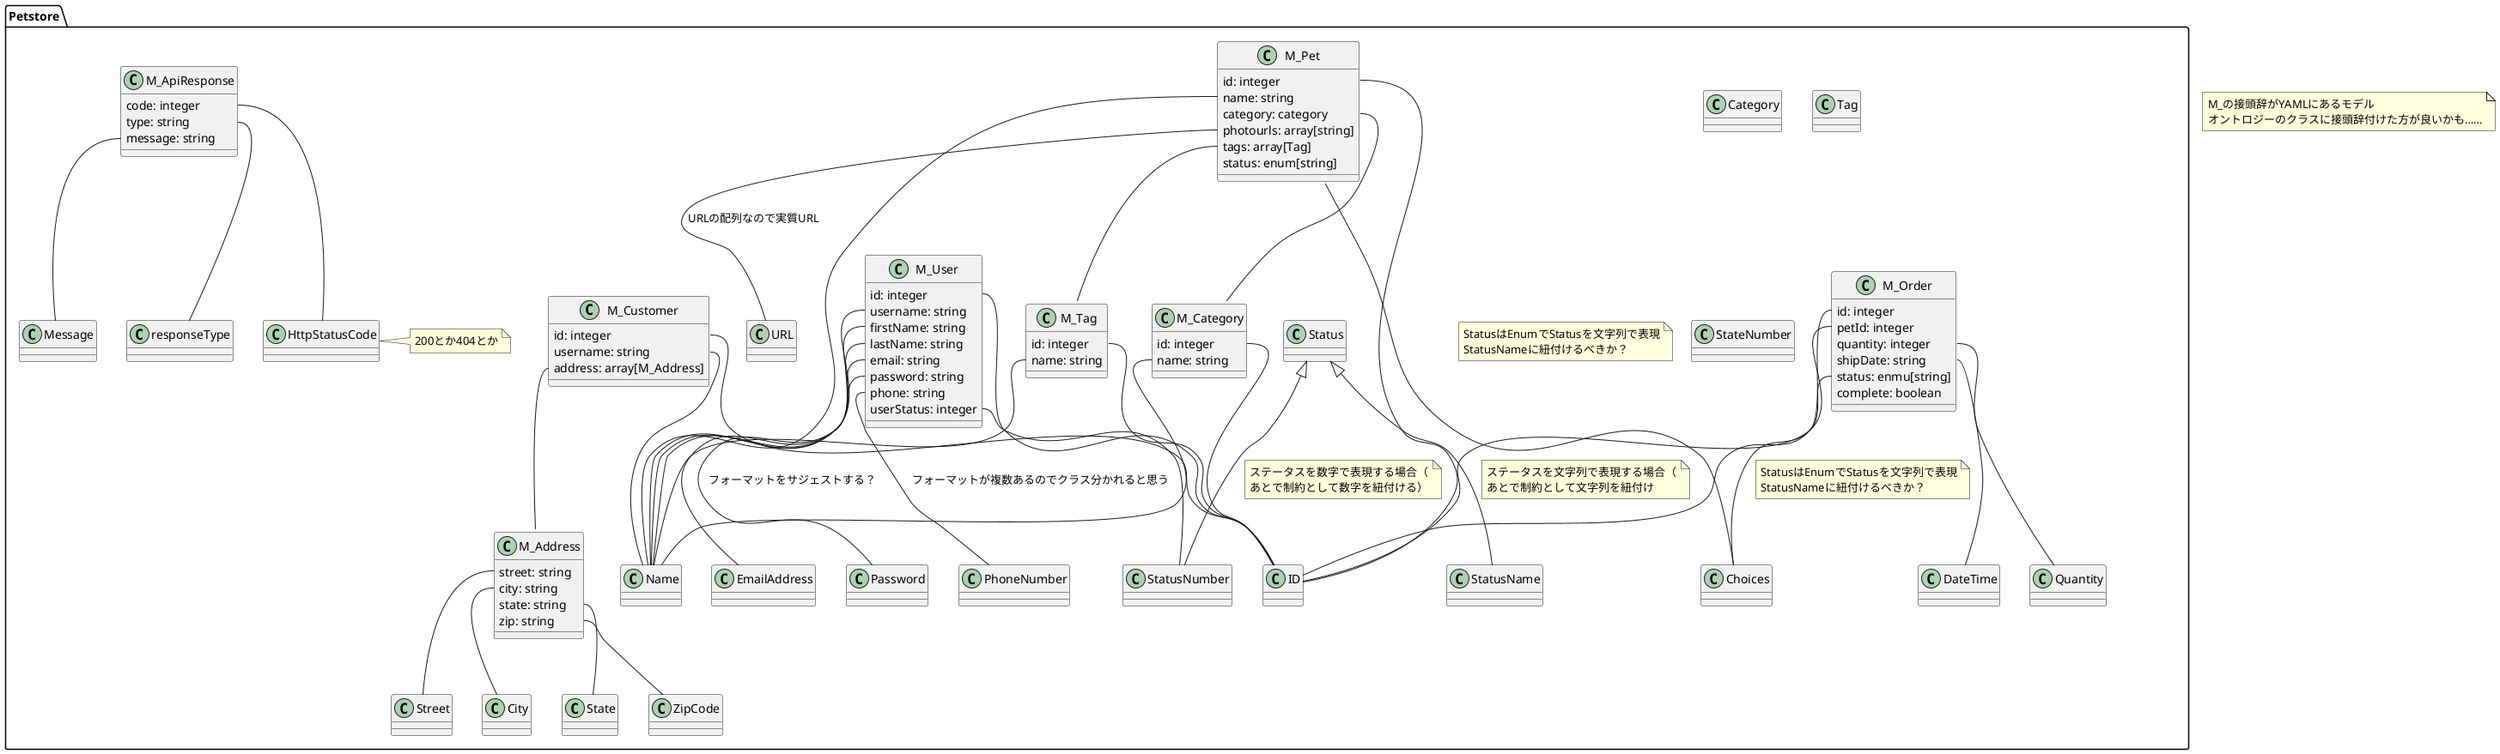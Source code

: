 @startuml Petstore API

note as N1
M_の接頭辞がYAMLにあるモデル
オントロジーのクラスに接頭辞付けた方が良いかも……
end note
namespace Petstore {

    class ID{}
    class Name{}
    class Category{}
    class URL{}
    class Tag{}
    class Status{}
    class StatusName{}

    Status <|-- StatusName
    note right on link
    ステータスを文字列で表現する場合（
    あとで制約として文字列を紐付け
    end note

    Class StatusNumber{}

    Status <|-- StatusNumber
    note right on link
    ステータスを数字で表現する場合（
    あとで制約として数字を紐付ける）
    end note

    class EmailAddress{}
    class Password{}
    class PhoneNumber{}
    class StateNumber{}
    class Quantity{}
    class Choices{}
    class DateTime{}
    class Street{}
    class City{}
    class State{}
    class ZipCode{}
    class HttpStatusCode{}
    note right of HttpStatusCode
    200とか404とか
    end note
    class responseType{}
    class Message{}


    class M_Pet{
        id: integer
        name: string
        category: category
        photourls: array[string]
        tags: array[Tag]
        status: enum[string]
    }

    M_Pet::id -- ID
    M_Pet::name -- Name
    M_Pet::category -- M_Category
    M_Pet::photourls -- URL: "URLの配列なので実質URL"
    M_Pet::tags -- M_Tag
    M_Pet::Status -- Choices
    note right on link
    StatusはEnumでStatusを文字列で表現
    StatusNameに紐付けるべきか？
    end note

    class M_Category{
        id: integer
        name: string
    }

    M_Category::id -- ID
    M_Category::name -- Name

    class M_Tag{
        id: integer
        name: string
    }

    M_Tag::id -- ID
    M_Tag::name -- Name

    class M_User{
        id: integer
        username: string
        firstName: string
        lastName: string
        email: string
        password: string
        phone: string
        userStatus: integer
    }

    M_User::id -- ID
    M_User::username -- Name
    M_User::firstName -- Name
    M_User::lastName --Name
    M_User::email -- EmailAddress
    M_User::password -- Password : フォーマットをサジェストする？
    M_User::phone -- PhoneNumber : フォーマットが複数あるのでクラス分かれると思う
    M_User::userStatus -- StatusNumber

    class M_Order{
        id: integer
        petId: integer
        quantity: integer
        shipDate: string
        status: enmu[string]
        complete: boolean
    }
    note right of M_Order::complate
    booleanはbooleanな気がする
    注文が完了したかだろうけど……
    end note

    M_Order::id -- ID
    M_Order::petId -- ID
    M_Order::quantity -- Quantity
    M_Order::shipDate -- DateTime
    M_Order::status -- Choices
    note right on link
    StatusはEnumでStatusを文字列で表現
    StatusNameに紐付けるべきか？
    end note

    class M_Customer{
        id: integer
        username: string
        address: array[M_Address]
    }

    M_Customer::id -- ID
    M_Customer::username -- Name
    M_Customer::address -- M_Address

    class M_Address{
        street: string
        city: string
        state: string
        zip: string
    }

    M_Address::street -- Street
    M_Address::city -- City
    M_Address::state -- State
    M_Address::zip -- ZipCode

    class M_ApiResponse{
        code: integer
        type: string
        message: string
    }

    M_ApiResponse::code -- HttpStatusCode
    M_ApiResponse::type -- responseType
    M_ApiResponse::message -- Message

}
@enduml